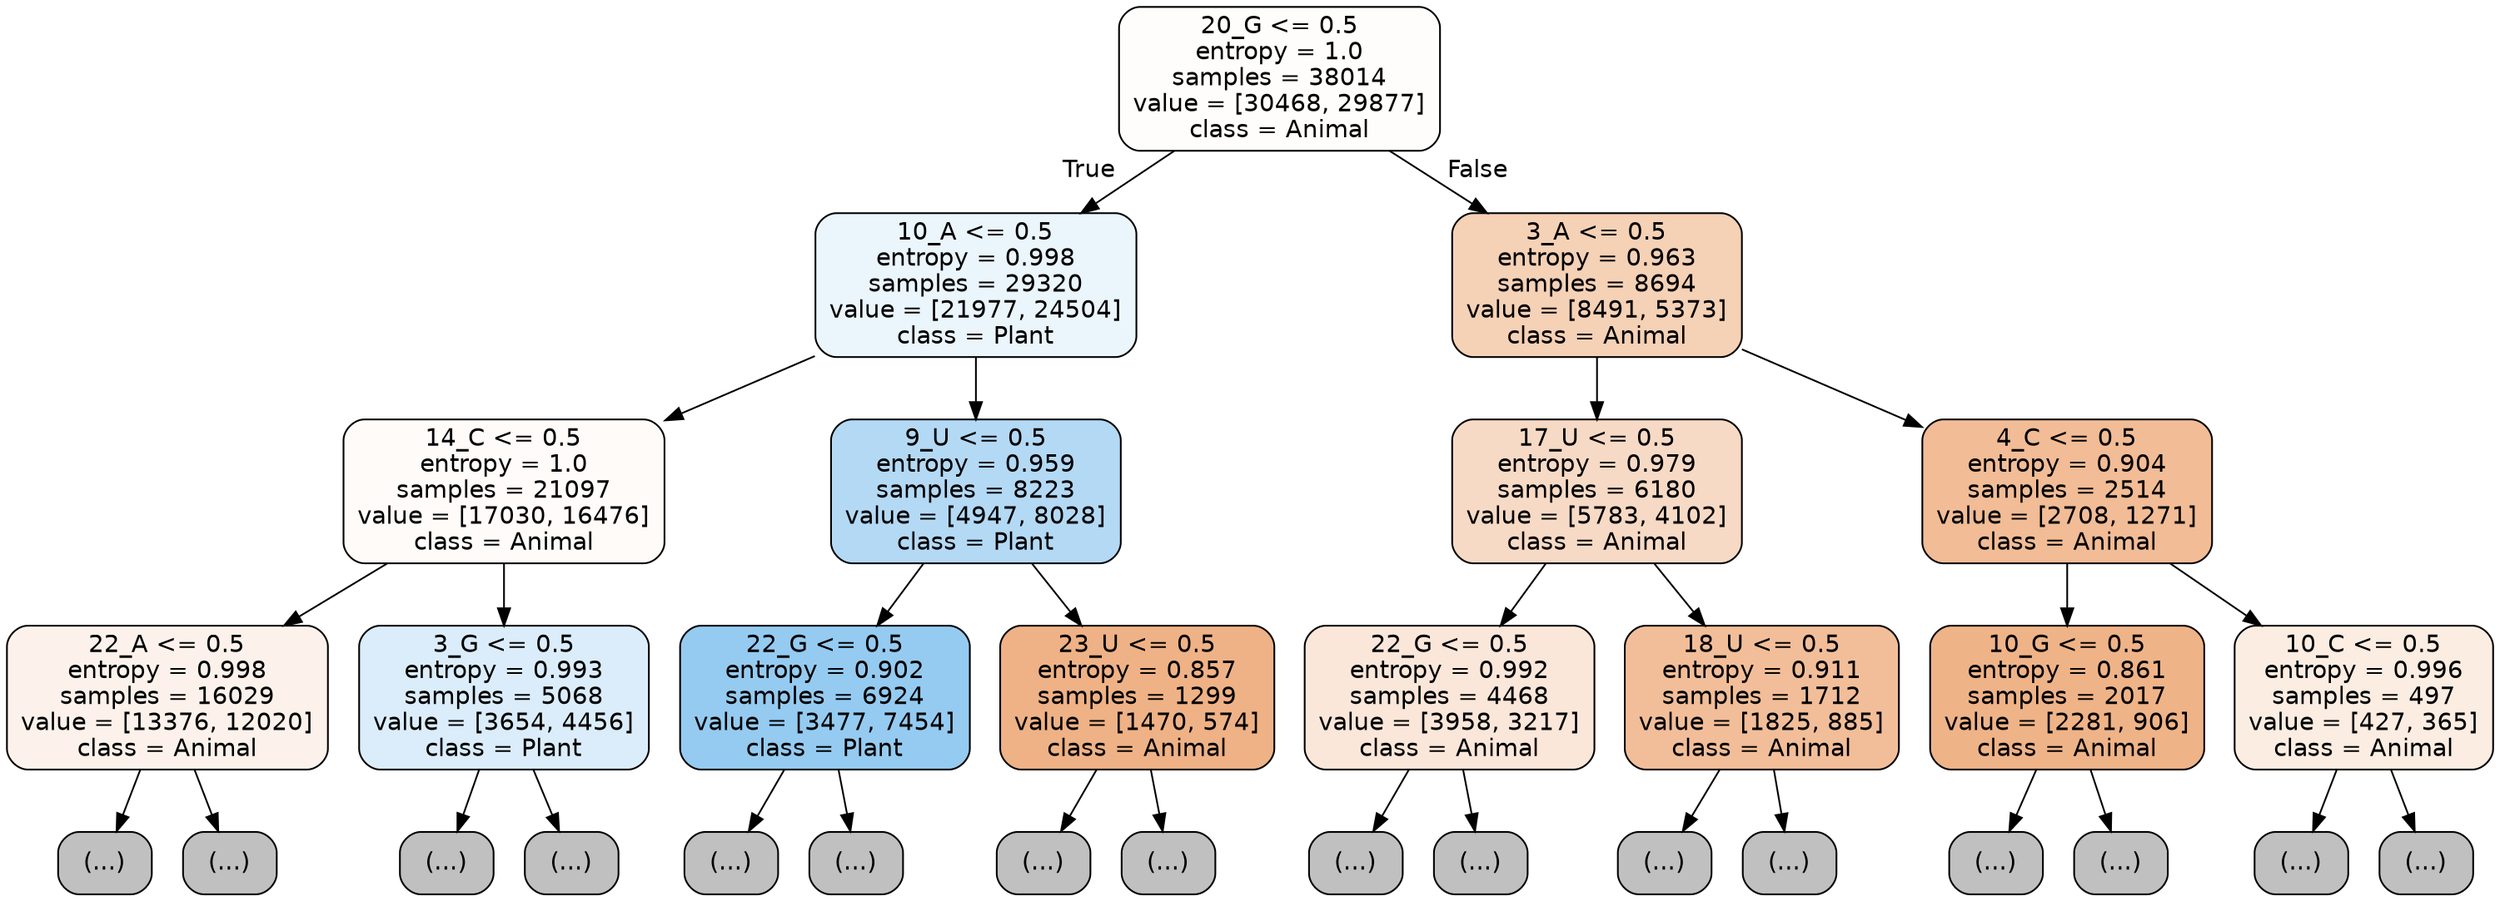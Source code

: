 digraph Tree {
node [shape=box, style="filled, rounded", color="black", fontname="helvetica"] ;
edge [fontname="helvetica"] ;
0 [label="20_G <= 0.5\nentropy = 1.0\nsamples = 38014\nvalue = [30468, 29877]\nclass = Animal", fillcolor="#fefdfb"] ;
1 [label="10_A <= 0.5\nentropy = 0.998\nsamples = 29320\nvalue = [21977, 24504]\nclass = Plant", fillcolor="#ebf5fc"] ;
0 -> 1 [labeldistance=2.5, labelangle=45, headlabel="True"] ;
2 [label="14_C <= 0.5\nentropy = 1.0\nsamples = 21097\nvalue = [17030, 16476]\nclass = Animal", fillcolor="#fefbf9"] ;
1 -> 2 ;
3 [label="22_A <= 0.5\nentropy = 0.998\nsamples = 16029\nvalue = [13376, 12020]\nclass = Animal", fillcolor="#fcf2eb"] ;
2 -> 3 ;
4 [label="(...)", fillcolor="#C0C0C0"] ;
3 -> 4 ;
6727 [label="(...)", fillcolor="#C0C0C0"] ;
3 -> 6727 ;
7562 [label="3_G <= 0.5\nentropy = 0.993\nsamples = 5068\nvalue = [3654, 4456]\nclass = Plant", fillcolor="#dbedfa"] ;
2 -> 7562 ;
7563 [label="(...)", fillcolor="#C0C0C0"] ;
7562 -> 7563 ;
9074 [label="(...)", fillcolor="#C0C0C0"] ;
7562 -> 9074 ;
9679 [label="9_U <= 0.5\nentropy = 0.959\nsamples = 8223\nvalue = [4947, 8028]\nclass = Plant", fillcolor="#b3d9f5"] ;
1 -> 9679 ;
9680 [label="22_G <= 0.5\nentropy = 0.902\nsamples = 6924\nvalue = [3477, 7454]\nclass = Plant", fillcolor="#95cbf1"] ;
9679 -> 9680 ;
9681 [label="(...)", fillcolor="#C0C0C0"] ;
9680 -> 9681 ;
11860 [label="(...)", fillcolor="#C0C0C0"] ;
9680 -> 11860 ;
12165 [label="23_U <= 0.5\nentropy = 0.857\nsamples = 1299\nvalue = [1470, 574]\nclass = Animal", fillcolor="#efb286"] ;
9679 -> 12165 ;
12166 [label="(...)", fillcolor="#C0C0C0"] ;
12165 -> 12166 ;
12753 [label="(...)", fillcolor="#C0C0C0"] ;
12165 -> 12753 ;
12774 [label="3_A <= 0.5\nentropy = 0.963\nsamples = 8694\nvalue = [8491, 5373]\nclass = Animal", fillcolor="#f5d1b6"] ;
0 -> 12774 [labeldistance=2.5, labelangle=-45, headlabel="False"] ;
12775 [label="17_U <= 0.5\nentropy = 0.979\nsamples = 6180\nvalue = [5783, 4102]\nclass = Animal", fillcolor="#f7dac5"] ;
12774 -> 12775 ;
12776 [label="22_G <= 0.5\nentropy = 0.992\nsamples = 4468\nvalue = [3958, 3217]\nclass = Animal", fillcolor="#fae7da"] ;
12775 -> 12776 ;
12777 [label="(...)", fillcolor="#C0C0C0"] ;
12776 -> 12777 ;
14846 [label="(...)", fillcolor="#C0C0C0"] ;
12776 -> 14846 ;
15069 [label="18_U <= 0.5\nentropy = 0.911\nsamples = 1712\nvalue = [1825, 885]\nclass = Animal", fillcolor="#f2be99"] ;
12775 -> 15069 ;
15070 [label="(...)", fillcolor="#C0C0C0"] ;
15069 -> 15070 ;
15647 [label="(...)", fillcolor="#C0C0C0"] ;
15069 -> 15647 ;
15948 [label="4_C <= 0.5\nentropy = 0.904\nsamples = 2514\nvalue = [2708, 1271]\nclass = Animal", fillcolor="#f1bc96"] ;
12774 -> 15948 ;
15949 [label="10_G <= 0.5\nentropy = 0.861\nsamples = 2017\nvalue = [2281, 906]\nclass = Animal", fillcolor="#efb388"] ;
15948 -> 15949 ;
15950 [label="(...)", fillcolor="#C0C0C0"] ;
15949 -> 15950 ;
16651 [label="(...)", fillcolor="#C0C0C0"] ;
15949 -> 16651 ;
16906 [label="10_C <= 0.5\nentropy = 0.996\nsamples = 497\nvalue = [427, 365]\nclass = Animal", fillcolor="#fbede2"] ;
15948 -> 16906 ;
16907 [label="(...)", fillcolor="#C0C0C0"] ;
16906 -> 16907 ;
17080 [label="(...)", fillcolor="#C0C0C0"] ;
16906 -> 17080 ;
}